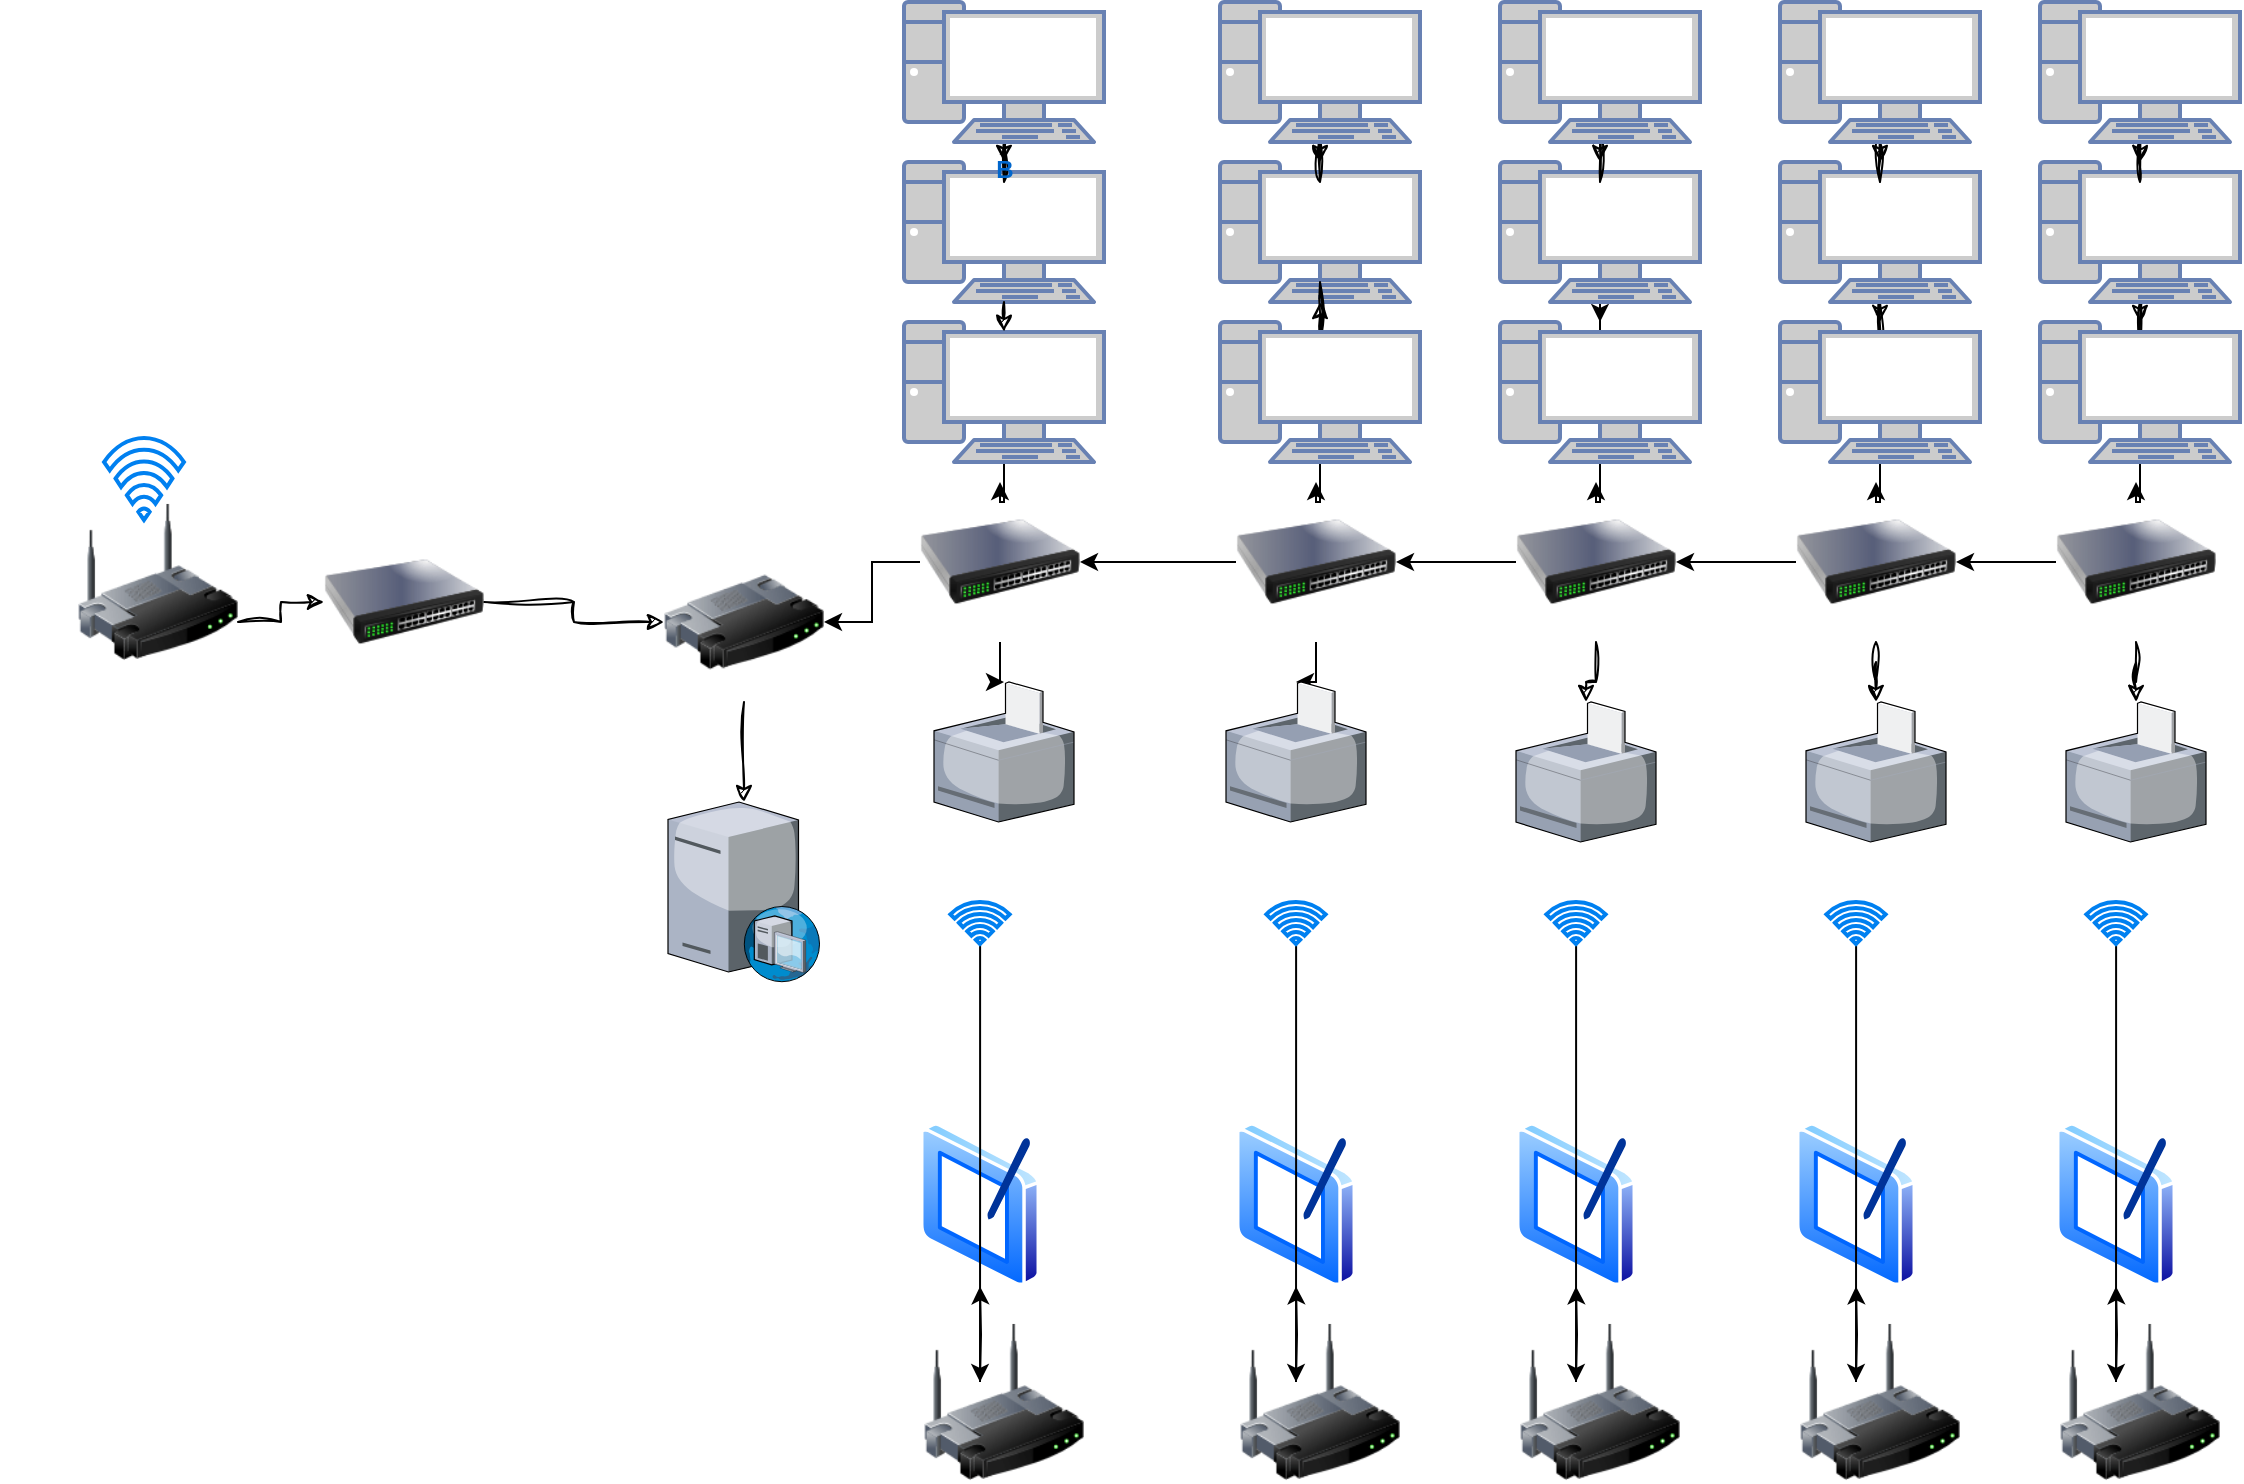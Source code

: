 <mxfile version="22.0.8" type="google">
  <diagram name="Page-1" id="jVmBdrZfugLYESS02I_D">
    <mxGraphModel grid="1" page="1" gridSize="10" guides="1" tooltips="1" connect="1" arrows="1" fold="1" pageScale="1" pageWidth="827" pageHeight="1169" math="0" shadow="0">
      <root>
        <mxCell id="0" />
        <mxCell id="1" parent="0" />
        <mxCell id="2Nrzgp7bzb5i9oUz-8Vb-2" value="" style="fontColor=#0066CC;verticalAlign=top;verticalLabelPosition=bottom;labelPosition=center;align=center;html=1;outlineConnect=0;fillColor=#CCCCCC;strokeColor=#6881B3;gradientColor=none;gradientDirection=north;strokeWidth=2;shape=mxgraph.networks.pc;" vertex="1" parent="1">
          <mxGeometry y="90" width="100" height="70" as="geometry" />
        </mxCell>
        <mxCell id="tthurgM7Ctqyl45bTZbo-19" style="edgeStyle=orthogonalEdgeStyle;rounded=0;sketch=1;hachureGap=4;jiggle=2;curveFitting=1;orthogonalLoop=1;jettySize=auto;html=1;exitX=0.5;exitY=1;exitDx=0;exitDy=0;exitPerimeter=0;fontFamily=Architects Daughter;fontSource=https%3A%2F%2Ffonts.googleapis.com%2Fcss%3Ffamily%3DArchitects%2BDaughter;fontSize=16;" edge="1" parent="1" source="2Nrzgp7bzb5i9oUz-8Vb-3" target="2Nrzgp7bzb5i9oUz-8Vb-2">
          <mxGeometry relative="1" as="geometry" />
        </mxCell>
        <mxCell id="2Nrzgp7bzb5i9oUz-8Vb-3" value="B" style="fontColor=#0066CC;verticalAlign=top;verticalLabelPosition=bottom;labelPosition=center;align=center;html=1;outlineConnect=0;fillColor=#CCCCCC;strokeColor=#6881B3;gradientColor=none;gradientDirection=north;strokeWidth=2;shape=mxgraph.networks.pc;fontFamily=Helvetica;fontStyle=1" vertex="1" parent="1">
          <mxGeometry y="10" width="100" height="70" as="geometry" />
        </mxCell>
        <mxCell id="ZGbP3mjb2TQSnQIAhp2x-68" style="edgeStyle=orthogonalEdgeStyle;rounded=0;orthogonalLoop=1;jettySize=auto;html=1;exitX=0.5;exitY=1;exitDx=0;exitDy=0;exitPerimeter=0;" edge="1" parent="1" source="2Nrzgp7bzb5i9oUz-8Vb-4" target="2Nrzgp7bzb5i9oUz-8Vb-17">
          <mxGeometry relative="1" as="geometry" />
        </mxCell>
        <mxCell id="2Nrzgp7bzb5i9oUz-8Vb-4" value="" style="fontColor=#0066CC;verticalAlign=top;verticalLabelPosition=bottom;labelPosition=center;align=center;html=1;outlineConnect=0;fillColor=#CCCCCC;strokeColor=#6881B3;gradientColor=none;gradientDirection=north;strokeWidth=2;shape=mxgraph.networks.pc;" vertex="1" parent="1">
          <mxGeometry y="170" width="100" height="70" as="geometry" />
        </mxCell>
        <mxCell id="ZGbP3mjb2TQSnQIAhp2x-37" style="edgeStyle=orthogonalEdgeStyle;rounded=0;orthogonalLoop=1;jettySize=auto;html=1;exitX=0;exitY=0.5;exitDx=0;exitDy=0;entryX=1;entryY=0.5;entryDx=0;entryDy=0;" edge="1" parent="1" source="2Nrzgp7bzb5i9oUz-8Vb-17" target="2Nrzgp7bzb5i9oUz-8Vb-21">
          <mxGeometry relative="1" as="geometry">
            <mxPoint x="-290" y="260" as="targetPoint" />
          </mxGeometry>
        </mxCell>
        <mxCell id="ZGbP3mjb2TQSnQIAhp2x-72" style="edgeStyle=orthogonalEdgeStyle;rounded=0;orthogonalLoop=1;jettySize=auto;html=1;exitX=0.5;exitY=1;exitDx=0;exitDy=0;" edge="1" parent="1" source="2Nrzgp7bzb5i9oUz-8Vb-17" target="ZGbP3mjb2TQSnQIAhp2x-62">
          <mxGeometry relative="1" as="geometry" />
        </mxCell>
        <mxCell id="2Nrzgp7bzb5i9oUz-8Vb-17" value="" style="image;html=1;image=img/lib/clip_art/networking/Switch_128x128.png" vertex="1" parent="1">
          <mxGeometry x="8" y="250" width="80" height="80" as="geometry" />
        </mxCell>
        <mxCell id="ZGbP3mjb2TQSnQIAhp2x-6" value="" style="edgeStyle=orthogonalEdgeStyle;rounded=0;orthogonalLoop=1;jettySize=auto;html=1;" edge="1" parent="1" target="2Nrzgp7bzb5i9oUz-8Vb-20">
          <mxGeometry relative="1" as="geometry">
            <mxPoint x="38" y="700" as="sourcePoint" />
          </mxGeometry>
        </mxCell>
        <mxCell id="2Nrzgp7bzb5i9oUz-8Vb-19" value="" style="shape=image;html=1;verticalAlign=top;verticalLabelPosition=bottom;labelBackgroundColor=#ffffff;imageAspect=0;aspect=fixed;image=https://cdn1.iconfinder.com/data/icons/general-9/500/laptop-128.png" vertex="1" parent="1">
          <mxGeometry x="-8" y="470" width="88" height="88" as="geometry" />
        </mxCell>
        <mxCell id="2Nrzgp7bzb5i9oUz-8Vb-20" value="" style="image;aspect=fixed;perimeter=ellipsePerimeter;html=1;align=center;shadow=0;dashed=0;spacingTop=3;image=img/lib/active_directory/tablet_pc.svg;" vertex="1" parent="1">
          <mxGeometry x="8" y="570" width="60" height="82.19" as="geometry" />
        </mxCell>
        <mxCell id="tthurgM7Ctqyl45bTZbo-21" style="edgeStyle=orthogonalEdgeStyle;rounded=0;sketch=1;hachureGap=4;jiggle=2;curveFitting=1;orthogonalLoop=1;jettySize=auto;html=1;exitX=0.5;exitY=1;exitDx=0;exitDy=0;fontFamily=Architects Daughter;fontSource=https%3A%2F%2Ffonts.googleapis.com%2Fcss%3Ffamily%3DArchitects%2BDaughter;fontSize=16;" edge="1" parent="1" source="2Nrzgp7bzb5i9oUz-8Vb-21" target="ZGbP3mjb2TQSnQIAhp2x-2">
          <mxGeometry relative="1" as="geometry" />
        </mxCell>
        <mxCell id="2Nrzgp7bzb5i9oUz-8Vb-21" value="" style="image;html=1;image=img/lib/clip_art/networking/Router_128x128.png" vertex="1" parent="1">
          <mxGeometry x="-120" y="280" width="80" height="80" as="geometry" />
        </mxCell>
        <mxCell id="ZGbP3mjb2TQSnQIAhp2x-2" value="" style="verticalLabelPosition=bottom;sketch=0;aspect=fixed;html=1;verticalAlign=top;strokeColor=none;align=center;outlineConnect=0;shape=mxgraph.citrix.dhcp_server;" vertex="1" parent="1">
          <mxGeometry x="-118" y="410" width="76" height="90" as="geometry" />
        </mxCell>
        <mxCell id="ZGbP3mjb2TQSnQIAhp2x-5" value="" style="edgeStyle=orthogonalEdgeStyle;rounded=0;orthogonalLoop=1;jettySize=auto;html=1;" edge="1" parent="1" source="ZGbP3mjb2TQSnQIAhp2x-4">
          <mxGeometry relative="1" as="geometry">
            <mxPoint x="38" y="700" as="targetPoint" />
          </mxGeometry>
        </mxCell>
        <mxCell id="ZGbP3mjb2TQSnQIAhp2x-4" value="" style="html=1;verticalLabelPosition=bottom;align=center;labelBackgroundColor=#ffffff;verticalAlign=top;strokeWidth=2;strokeColor=#0080F0;shadow=0;dashed=0;shape=mxgraph.ios7.icons.wifi;pointerEvents=1" vertex="1" parent="1">
          <mxGeometry x="23.15" y="460" width="29.7" height="21" as="geometry" />
        </mxCell>
        <mxCell id="ZGbP3mjb2TQSnQIAhp2x-14" value="" style="image;html=1;image=img/lib/clip_art/networking/Wireless_Router_128x128.png" vertex="1" parent="1">
          <mxGeometry x="10" y="670" width="80" height="80" as="geometry" />
        </mxCell>
        <mxCell id="ZGbP3mjb2TQSnQIAhp2x-15" value="" style="fontColor=#0066CC;verticalAlign=top;verticalLabelPosition=bottom;labelPosition=center;align=center;html=1;outlineConnect=0;fillColor=#CCCCCC;strokeColor=#6881B3;gradientColor=none;gradientDirection=north;strokeWidth=2;shape=mxgraph.networks.pc;" vertex="1" parent="1">
          <mxGeometry x="158" y="90" width="100" height="70" as="geometry" />
        </mxCell>
        <mxCell id="tthurgM7Ctqyl45bTZbo-17" style="edgeStyle=orthogonalEdgeStyle;rounded=0;sketch=1;hachureGap=4;jiggle=2;curveFitting=1;orthogonalLoop=1;jettySize=auto;html=1;exitX=0.5;exitY=1;exitDx=0;exitDy=0;exitPerimeter=0;fontFamily=Architects Daughter;fontSource=https%3A%2F%2Ffonts.googleapis.com%2Fcss%3Ffamily%3DArchitects%2BDaughter;fontSize=16;" edge="1" parent="1" source="ZGbP3mjb2TQSnQIAhp2x-16" target="ZGbP3mjb2TQSnQIAhp2x-15">
          <mxGeometry relative="1" as="geometry" />
        </mxCell>
        <mxCell id="ZGbP3mjb2TQSnQIAhp2x-16" value="" style="fontColor=#0066CC;verticalAlign=top;verticalLabelPosition=bottom;labelPosition=center;align=center;html=1;outlineConnect=0;fillColor=#CCCCCC;strokeColor=#6881B3;gradientColor=none;gradientDirection=north;strokeWidth=2;shape=mxgraph.networks.pc;fontFamily=Helvetica;fontStyle=1" vertex="1" parent="1">
          <mxGeometry x="158" y="10" width="100" height="70" as="geometry" />
        </mxCell>
        <mxCell id="ZGbP3mjb2TQSnQIAhp2x-69" style="edgeStyle=orthogonalEdgeStyle;rounded=0;orthogonalLoop=1;jettySize=auto;html=1;exitX=0.5;exitY=1;exitDx=0;exitDy=0;exitPerimeter=0;" edge="1" parent="1" source="ZGbP3mjb2TQSnQIAhp2x-17" target="ZGbP3mjb2TQSnQIAhp2x-18">
          <mxGeometry relative="1" as="geometry" />
        </mxCell>
        <mxCell id="tthurgM7Ctqyl45bTZbo-18" style="edgeStyle=orthogonalEdgeStyle;rounded=0;sketch=1;hachureGap=4;jiggle=2;curveFitting=1;orthogonalLoop=1;jettySize=auto;html=1;exitX=0.5;exitY=0.07;exitDx=0;exitDy=0;exitPerimeter=0;fontFamily=Architects Daughter;fontSource=https%3A%2F%2Ffonts.googleapis.com%2Fcss%3Ffamily%3DArchitects%2BDaughter;fontSize=16;" edge="1" parent="1" source="ZGbP3mjb2TQSnQIAhp2x-17" target="ZGbP3mjb2TQSnQIAhp2x-15">
          <mxGeometry relative="1" as="geometry" />
        </mxCell>
        <mxCell id="ZGbP3mjb2TQSnQIAhp2x-17" value="" style="fontColor=#0066CC;verticalAlign=top;verticalLabelPosition=bottom;labelPosition=center;align=center;html=1;outlineConnect=0;fillColor=#CCCCCC;strokeColor=#6881B3;gradientColor=none;gradientDirection=north;strokeWidth=2;shape=mxgraph.networks.pc;" vertex="1" parent="1">
          <mxGeometry x="158" y="170" width="100" height="70" as="geometry" />
        </mxCell>
        <mxCell id="ZGbP3mjb2TQSnQIAhp2x-38" style="edgeStyle=orthogonalEdgeStyle;rounded=0;orthogonalLoop=1;jettySize=auto;html=1;exitX=0;exitY=0.5;exitDx=0;exitDy=0;entryX=1;entryY=0.5;entryDx=0;entryDy=0;" edge="1" parent="1" source="ZGbP3mjb2TQSnQIAhp2x-18" target="2Nrzgp7bzb5i9oUz-8Vb-17">
          <mxGeometry relative="1" as="geometry" />
        </mxCell>
        <mxCell id="ZGbP3mjb2TQSnQIAhp2x-73" style="edgeStyle=orthogonalEdgeStyle;rounded=0;orthogonalLoop=1;jettySize=auto;html=1;exitX=0.5;exitY=1;exitDx=0;exitDy=0;" edge="1" parent="1" source="ZGbP3mjb2TQSnQIAhp2x-18" target="ZGbP3mjb2TQSnQIAhp2x-64">
          <mxGeometry relative="1" as="geometry" />
        </mxCell>
        <mxCell id="ZGbP3mjb2TQSnQIAhp2x-18" value="" style="image;html=1;image=img/lib/clip_art/networking/Switch_128x128.png" vertex="1" parent="1">
          <mxGeometry x="166" y="250" width="80" height="80" as="geometry" />
        </mxCell>
        <mxCell id="ZGbP3mjb2TQSnQIAhp2x-19" value="" style="edgeStyle=orthogonalEdgeStyle;rounded=0;orthogonalLoop=1;jettySize=auto;html=1;" edge="1" parent="1" target="ZGbP3mjb2TQSnQIAhp2x-21">
          <mxGeometry relative="1" as="geometry">
            <mxPoint x="196" y="700" as="sourcePoint" />
          </mxGeometry>
        </mxCell>
        <mxCell id="ZGbP3mjb2TQSnQIAhp2x-20" value="" style="shape=image;html=1;verticalAlign=top;verticalLabelPosition=bottom;labelBackgroundColor=#ffffff;imageAspect=0;aspect=fixed;image=https://cdn1.iconfinder.com/data/icons/general-9/500/laptop-128.png" vertex="1" parent="1">
          <mxGeometry x="150" y="470" width="88" height="88" as="geometry" />
        </mxCell>
        <mxCell id="ZGbP3mjb2TQSnQIAhp2x-21" value="" style="image;aspect=fixed;perimeter=ellipsePerimeter;html=1;align=center;shadow=0;dashed=0;spacingTop=3;image=img/lib/active_directory/tablet_pc.svg;" vertex="1" parent="1">
          <mxGeometry x="166" y="570" width="60" height="82.19" as="geometry" />
        </mxCell>
        <mxCell id="ZGbP3mjb2TQSnQIAhp2x-22" value="" style="edgeStyle=orthogonalEdgeStyle;rounded=0;orthogonalLoop=1;jettySize=auto;html=1;" edge="1" parent="1" source="ZGbP3mjb2TQSnQIAhp2x-23">
          <mxGeometry relative="1" as="geometry">
            <mxPoint x="196" y="700" as="targetPoint" />
          </mxGeometry>
        </mxCell>
        <mxCell id="ZGbP3mjb2TQSnQIAhp2x-23" value="" style="html=1;verticalLabelPosition=bottom;align=center;labelBackgroundColor=#ffffff;verticalAlign=top;strokeWidth=2;strokeColor=#0080F0;shadow=0;dashed=0;shape=mxgraph.ios7.icons.wifi;pointerEvents=1" vertex="1" parent="1">
          <mxGeometry x="181.15" y="460" width="29.7" height="21" as="geometry" />
        </mxCell>
        <mxCell id="ZGbP3mjb2TQSnQIAhp2x-24" value="" style="image;html=1;image=img/lib/clip_art/networking/Wireless_Router_128x128.png" vertex="1" parent="1">
          <mxGeometry x="168" y="670" width="80" height="80" as="geometry" />
        </mxCell>
        <mxCell id="ZGbP3mjb2TQSnQIAhp2x-70" style="edgeStyle=orthogonalEdgeStyle;rounded=0;orthogonalLoop=1;jettySize=auto;html=1;exitX=0.5;exitY=1;exitDx=0;exitDy=0;exitPerimeter=0;" edge="1" parent="1" source="ZGbP3mjb2TQSnQIAhp2x-25" target="ZGbP3mjb2TQSnQIAhp2x-27">
          <mxGeometry relative="1" as="geometry" />
        </mxCell>
        <mxCell id="ZGbP3mjb2TQSnQIAhp2x-25" value="" style="fontColor=#0066CC;verticalAlign=top;verticalLabelPosition=bottom;labelPosition=center;align=center;html=1;outlineConnect=0;fillColor=#CCCCCC;strokeColor=#6881B3;gradientColor=none;gradientDirection=north;strokeWidth=2;shape=mxgraph.networks.pc;" vertex="1" parent="1">
          <mxGeometry x="298" y="90" width="100" height="70" as="geometry" />
        </mxCell>
        <mxCell id="tthurgM7Ctqyl45bTZbo-16" style="edgeStyle=orthogonalEdgeStyle;rounded=0;sketch=1;hachureGap=4;jiggle=2;curveFitting=1;orthogonalLoop=1;jettySize=auto;html=1;exitX=0.5;exitY=1;exitDx=0;exitDy=0;exitPerimeter=0;fontFamily=Architects Daughter;fontSource=https%3A%2F%2Ffonts.googleapis.com%2Fcss%3Ffamily%3DArchitects%2BDaughter;fontSize=16;" edge="1" parent="1" source="ZGbP3mjb2TQSnQIAhp2x-26" target="ZGbP3mjb2TQSnQIAhp2x-25">
          <mxGeometry relative="1" as="geometry" />
        </mxCell>
        <mxCell id="ZGbP3mjb2TQSnQIAhp2x-26" value="" style="fontColor=#0066CC;verticalAlign=top;verticalLabelPosition=bottom;labelPosition=center;align=center;html=1;outlineConnect=0;fillColor=#CCCCCC;strokeColor=#6881B3;gradientColor=none;gradientDirection=north;strokeWidth=2;shape=mxgraph.networks.pc;fontFamily=Helvetica;fontStyle=1" vertex="1" parent="1">
          <mxGeometry x="298" y="10" width="100" height="70" as="geometry" />
        </mxCell>
        <mxCell id="ZGbP3mjb2TQSnQIAhp2x-74" style="edgeStyle=orthogonalEdgeStyle;rounded=0;orthogonalLoop=1;jettySize=auto;html=1;exitX=0.5;exitY=1;exitDx=0;exitDy=0;exitPerimeter=0;" edge="1" parent="1" source="ZGbP3mjb2TQSnQIAhp2x-27" target="ZGbP3mjb2TQSnQIAhp2x-28">
          <mxGeometry relative="1" as="geometry" />
        </mxCell>
        <mxCell id="ZGbP3mjb2TQSnQIAhp2x-27" value="" style="fontColor=#0066CC;verticalAlign=top;verticalLabelPosition=bottom;labelPosition=center;align=center;html=1;outlineConnect=0;fillColor=#CCCCCC;strokeColor=#6881B3;gradientColor=none;gradientDirection=north;strokeWidth=2;shape=mxgraph.networks.pc;" vertex="1" parent="1">
          <mxGeometry x="298" y="170" width="100" height="70" as="geometry" />
        </mxCell>
        <mxCell id="ZGbP3mjb2TQSnQIAhp2x-39" style="edgeStyle=orthogonalEdgeStyle;rounded=0;orthogonalLoop=1;jettySize=auto;html=1;exitX=0;exitY=0.5;exitDx=0;exitDy=0;" edge="1" parent="1" source="ZGbP3mjb2TQSnQIAhp2x-28" target="ZGbP3mjb2TQSnQIAhp2x-18">
          <mxGeometry relative="1" as="geometry" />
        </mxCell>
        <mxCell id="tthurgM7Ctqyl45bTZbo-9" style="edgeStyle=orthogonalEdgeStyle;rounded=0;sketch=1;hachureGap=4;jiggle=2;curveFitting=1;orthogonalLoop=1;jettySize=auto;html=1;exitX=0.5;exitY=1;exitDx=0;exitDy=0;fontFamily=Architects Daughter;fontSource=https%3A%2F%2Ffonts.googleapis.com%2Fcss%3Ffamily%3DArchitects%2BDaughter;fontSize=16;" edge="1" parent="1" source="ZGbP3mjb2TQSnQIAhp2x-28" target="ZGbP3mjb2TQSnQIAhp2x-65">
          <mxGeometry relative="1" as="geometry" />
        </mxCell>
        <mxCell id="ZGbP3mjb2TQSnQIAhp2x-28" value="" style="image;html=1;image=img/lib/clip_art/networking/Switch_128x128.png" vertex="1" parent="1">
          <mxGeometry x="306" y="250" width="80" height="80" as="geometry" />
        </mxCell>
        <mxCell id="ZGbP3mjb2TQSnQIAhp2x-29" value="" style="edgeStyle=orthogonalEdgeStyle;rounded=0;orthogonalLoop=1;jettySize=auto;html=1;" edge="1" parent="1" target="ZGbP3mjb2TQSnQIAhp2x-31">
          <mxGeometry relative="1" as="geometry">
            <mxPoint x="336" y="700" as="sourcePoint" />
          </mxGeometry>
        </mxCell>
        <mxCell id="ZGbP3mjb2TQSnQIAhp2x-30" value="" style="shape=image;html=1;verticalAlign=top;verticalLabelPosition=bottom;labelBackgroundColor=#ffffff;imageAspect=0;aspect=fixed;image=https://cdn1.iconfinder.com/data/icons/general-9/500/laptop-128.png" vertex="1" parent="1">
          <mxGeometry x="290" y="470" width="88" height="88" as="geometry" />
        </mxCell>
        <mxCell id="ZGbP3mjb2TQSnQIAhp2x-31" value="" style="image;aspect=fixed;perimeter=ellipsePerimeter;html=1;align=center;shadow=0;dashed=0;spacingTop=3;image=img/lib/active_directory/tablet_pc.svg;" vertex="1" parent="1">
          <mxGeometry x="306" y="570" width="60" height="82.19" as="geometry" />
        </mxCell>
        <mxCell id="ZGbP3mjb2TQSnQIAhp2x-32" value="" style="edgeStyle=orthogonalEdgeStyle;rounded=0;orthogonalLoop=1;jettySize=auto;html=1;" edge="1" parent="1" source="ZGbP3mjb2TQSnQIAhp2x-33">
          <mxGeometry relative="1" as="geometry">
            <mxPoint x="336" y="700" as="targetPoint" />
          </mxGeometry>
        </mxCell>
        <mxCell id="ZGbP3mjb2TQSnQIAhp2x-33" value="" style="html=1;verticalLabelPosition=bottom;align=center;labelBackgroundColor=#ffffff;verticalAlign=top;strokeWidth=2;strokeColor=#0080F0;shadow=0;dashed=0;shape=mxgraph.ios7.icons.wifi;pointerEvents=1" vertex="1" parent="1">
          <mxGeometry x="321.15" y="460" width="29.7" height="21" as="geometry" />
        </mxCell>
        <mxCell id="ZGbP3mjb2TQSnQIAhp2x-34" value="" style="image;html=1;image=img/lib/clip_art/networking/Wireless_Router_128x128.png" vertex="1" parent="1">
          <mxGeometry x="308" y="670" width="80" height="80" as="geometry" />
        </mxCell>
        <mxCell id="tthurgM7Ctqyl45bTZbo-12" style="edgeStyle=orthogonalEdgeStyle;rounded=0;sketch=1;hachureGap=4;jiggle=2;curveFitting=1;orthogonalLoop=1;jettySize=auto;html=1;exitX=0.5;exitY=1;exitDx=0;exitDy=0;exitPerimeter=0;fontFamily=Architects Daughter;fontSource=https%3A%2F%2Ffonts.googleapis.com%2Fcss%3Ffamily%3DArchitects%2BDaughter;fontSize=16;" edge="1" parent="1" source="ZGbP3mjb2TQSnQIAhp2x-40" target="ZGbP3mjb2TQSnQIAhp2x-42">
          <mxGeometry relative="1" as="geometry" />
        </mxCell>
        <mxCell id="ZGbP3mjb2TQSnQIAhp2x-40" value="" style="fontColor=#0066CC;verticalAlign=top;verticalLabelPosition=bottom;labelPosition=center;align=center;html=1;outlineConnect=0;fillColor=#CCCCCC;strokeColor=#6881B3;gradientColor=none;gradientDirection=north;strokeWidth=2;shape=mxgraph.networks.pc;" vertex="1" parent="1">
          <mxGeometry x="438" y="90" width="100" height="70" as="geometry" />
        </mxCell>
        <mxCell id="tthurgM7Ctqyl45bTZbo-15" style="edgeStyle=orthogonalEdgeStyle;rounded=0;sketch=1;hachureGap=4;jiggle=2;curveFitting=1;orthogonalLoop=1;jettySize=auto;html=1;exitX=0.5;exitY=1;exitDx=0;exitDy=0;exitPerimeter=0;fontFamily=Architects Daughter;fontSource=https%3A%2F%2Ffonts.googleapis.com%2Fcss%3Ffamily%3DArchitects%2BDaughter;fontSize=16;" edge="1" parent="1" source="ZGbP3mjb2TQSnQIAhp2x-41" target="ZGbP3mjb2TQSnQIAhp2x-40">
          <mxGeometry relative="1" as="geometry" />
        </mxCell>
        <mxCell id="ZGbP3mjb2TQSnQIAhp2x-41" value="" style="fontColor=#0066CC;verticalAlign=top;verticalLabelPosition=bottom;labelPosition=center;align=center;html=1;outlineConnect=0;fillColor=#CCCCCC;strokeColor=#6881B3;gradientColor=none;gradientDirection=north;strokeWidth=2;shape=mxgraph.networks.pc;fontFamily=Helvetica;fontStyle=1" vertex="1" parent="1">
          <mxGeometry x="438" y="10" width="100" height="70" as="geometry" />
        </mxCell>
        <mxCell id="ZGbP3mjb2TQSnQIAhp2x-75" style="edgeStyle=orthogonalEdgeStyle;rounded=0;orthogonalLoop=1;jettySize=auto;html=1;exitX=0.5;exitY=1;exitDx=0;exitDy=0;exitPerimeter=0;" edge="1" parent="1" source="ZGbP3mjb2TQSnQIAhp2x-42" target="ZGbP3mjb2TQSnQIAhp2x-43">
          <mxGeometry relative="1" as="geometry" />
        </mxCell>
        <mxCell id="ZGbP3mjb2TQSnQIAhp2x-42" value="" style="fontColor=#0066CC;verticalAlign=top;verticalLabelPosition=bottom;labelPosition=center;align=center;html=1;outlineConnect=0;fillColor=#CCCCCC;strokeColor=#6881B3;gradientColor=none;gradientDirection=north;strokeWidth=2;shape=mxgraph.networks.pc;" vertex="1" parent="1">
          <mxGeometry x="438" y="170" width="100" height="70" as="geometry" />
        </mxCell>
        <mxCell id="ZGbP3mjb2TQSnQIAhp2x-50" style="edgeStyle=orthogonalEdgeStyle;rounded=0;orthogonalLoop=1;jettySize=auto;html=1;exitX=0;exitY=0.5;exitDx=0;exitDy=0;" edge="1" parent="1" source="ZGbP3mjb2TQSnQIAhp2x-43" target="ZGbP3mjb2TQSnQIAhp2x-28">
          <mxGeometry relative="1" as="geometry" />
        </mxCell>
        <mxCell id="tthurgM7Ctqyl45bTZbo-10" style="edgeStyle=orthogonalEdgeStyle;rounded=0;sketch=1;hachureGap=4;jiggle=2;curveFitting=1;orthogonalLoop=1;jettySize=auto;html=1;exitX=0.5;exitY=1;exitDx=0;exitDy=0;fontFamily=Architects Daughter;fontSource=https%3A%2F%2Ffonts.googleapis.com%2Fcss%3Ffamily%3DArchitects%2BDaughter;fontSize=16;" edge="1" parent="1" source="ZGbP3mjb2TQSnQIAhp2x-43" target="ZGbP3mjb2TQSnQIAhp2x-66">
          <mxGeometry relative="1" as="geometry" />
        </mxCell>
        <mxCell id="ZGbP3mjb2TQSnQIAhp2x-43" value="" style="image;html=1;image=img/lib/clip_art/networking/Switch_128x128.png" vertex="1" parent="1">
          <mxGeometry x="446" y="250" width="80" height="80" as="geometry" />
        </mxCell>
        <mxCell id="ZGbP3mjb2TQSnQIAhp2x-44" value="" style="edgeStyle=orthogonalEdgeStyle;rounded=0;orthogonalLoop=1;jettySize=auto;html=1;" edge="1" parent="1" target="ZGbP3mjb2TQSnQIAhp2x-46">
          <mxGeometry relative="1" as="geometry">
            <mxPoint x="476" y="700" as="sourcePoint" />
          </mxGeometry>
        </mxCell>
        <mxCell id="ZGbP3mjb2TQSnQIAhp2x-45" value="" style="shape=image;html=1;verticalAlign=top;verticalLabelPosition=bottom;labelBackgroundColor=#ffffff;imageAspect=0;aspect=fixed;image=https://cdn1.iconfinder.com/data/icons/general-9/500/laptop-128.png" vertex="1" parent="1">
          <mxGeometry x="430" y="470" width="88" height="88" as="geometry" />
        </mxCell>
        <mxCell id="ZGbP3mjb2TQSnQIAhp2x-46" value="" style="image;aspect=fixed;perimeter=ellipsePerimeter;html=1;align=center;shadow=0;dashed=0;spacingTop=3;image=img/lib/active_directory/tablet_pc.svg;" vertex="1" parent="1">
          <mxGeometry x="446" y="570" width="60" height="82.19" as="geometry" />
        </mxCell>
        <mxCell id="ZGbP3mjb2TQSnQIAhp2x-47" value="" style="edgeStyle=orthogonalEdgeStyle;rounded=0;orthogonalLoop=1;jettySize=auto;html=1;" edge="1" parent="1" source="ZGbP3mjb2TQSnQIAhp2x-48">
          <mxGeometry relative="1" as="geometry">
            <mxPoint x="476" y="700" as="targetPoint" />
          </mxGeometry>
        </mxCell>
        <mxCell id="ZGbP3mjb2TQSnQIAhp2x-48" value="" style="html=1;verticalLabelPosition=bottom;align=center;labelBackgroundColor=#ffffff;verticalAlign=top;strokeWidth=2;strokeColor=#0080F0;shadow=0;dashed=0;shape=mxgraph.ios7.icons.wifi;pointerEvents=1" vertex="1" parent="1">
          <mxGeometry x="461.15" y="460" width="29.7" height="21" as="geometry" />
        </mxCell>
        <mxCell id="ZGbP3mjb2TQSnQIAhp2x-49" value="" style="image;html=1;image=img/lib/clip_art/networking/Wireless_Router_128x128.png" vertex="1" parent="1">
          <mxGeometry x="448" y="670" width="80" height="80" as="geometry" />
        </mxCell>
        <mxCell id="tthurgM7Ctqyl45bTZbo-13" style="edgeStyle=orthogonalEdgeStyle;rounded=0;sketch=1;hachureGap=4;jiggle=2;curveFitting=1;orthogonalLoop=1;jettySize=auto;html=1;exitX=0.5;exitY=1;exitDx=0;exitDy=0;exitPerimeter=0;fontFamily=Architects Daughter;fontSource=https%3A%2F%2Ffonts.googleapis.com%2Fcss%3Ffamily%3DArchitects%2BDaughter;fontSize=16;" edge="1" parent="1" source="ZGbP3mjb2TQSnQIAhp2x-51" target="ZGbP3mjb2TQSnQIAhp2x-53">
          <mxGeometry relative="1" as="geometry" />
        </mxCell>
        <mxCell id="ZGbP3mjb2TQSnQIAhp2x-51" value="" style="fontColor=#0066CC;verticalAlign=top;verticalLabelPosition=bottom;labelPosition=center;align=center;html=1;outlineConnect=0;fillColor=#CCCCCC;strokeColor=#6881B3;gradientColor=none;gradientDirection=north;strokeWidth=2;shape=mxgraph.networks.pc;" vertex="1" parent="1">
          <mxGeometry x="568" y="90" width="100" height="70" as="geometry" />
        </mxCell>
        <mxCell id="tthurgM7Ctqyl45bTZbo-14" style="edgeStyle=orthogonalEdgeStyle;rounded=0;sketch=1;hachureGap=4;jiggle=2;curveFitting=1;orthogonalLoop=1;jettySize=auto;html=1;exitX=0.5;exitY=1;exitDx=0;exitDy=0;exitPerimeter=0;fontFamily=Architects Daughter;fontSource=https%3A%2F%2Ffonts.googleapis.com%2Fcss%3Ffamily%3DArchitects%2BDaughter;fontSize=16;" edge="1" parent="1" source="ZGbP3mjb2TQSnQIAhp2x-52" target="ZGbP3mjb2TQSnQIAhp2x-51">
          <mxGeometry relative="1" as="geometry" />
        </mxCell>
        <mxCell id="ZGbP3mjb2TQSnQIAhp2x-52" value="" style="fontColor=#0066CC;verticalAlign=top;verticalLabelPosition=bottom;labelPosition=center;align=center;html=1;outlineConnect=0;fillColor=#CCCCCC;strokeColor=#6881B3;gradientColor=none;gradientDirection=north;strokeWidth=2;shape=mxgraph.networks.pc;fontFamily=Helvetica;fontStyle=1" vertex="1" parent="1">
          <mxGeometry x="568" y="10" width="100" height="70" as="geometry" />
        </mxCell>
        <mxCell id="ZGbP3mjb2TQSnQIAhp2x-77" style="edgeStyle=orthogonalEdgeStyle;rounded=0;orthogonalLoop=1;jettySize=auto;html=1;exitX=0.5;exitY=1;exitDx=0;exitDy=0;exitPerimeter=0;" edge="1" parent="1" source="ZGbP3mjb2TQSnQIAhp2x-53" target="ZGbP3mjb2TQSnQIAhp2x-54">
          <mxGeometry relative="1" as="geometry" />
        </mxCell>
        <mxCell id="ZGbP3mjb2TQSnQIAhp2x-53" value="" style="fontColor=#0066CC;verticalAlign=top;verticalLabelPosition=bottom;labelPosition=center;align=center;html=1;outlineConnect=0;fillColor=#CCCCCC;strokeColor=#6881B3;gradientColor=none;gradientDirection=north;strokeWidth=2;shape=mxgraph.networks.pc;" vertex="1" parent="1">
          <mxGeometry x="568" y="170" width="100" height="70" as="geometry" />
        </mxCell>
        <mxCell id="ZGbP3mjb2TQSnQIAhp2x-61" style="edgeStyle=orthogonalEdgeStyle;rounded=0;orthogonalLoop=1;jettySize=auto;html=1;exitX=0;exitY=0.5;exitDx=0;exitDy=0;" edge="1" parent="1" source="ZGbP3mjb2TQSnQIAhp2x-54" target="ZGbP3mjb2TQSnQIAhp2x-43">
          <mxGeometry relative="1" as="geometry" />
        </mxCell>
        <mxCell id="tthurgM7Ctqyl45bTZbo-11" style="edgeStyle=orthogonalEdgeStyle;rounded=0;sketch=1;hachureGap=4;jiggle=2;curveFitting=1;orthogonalLoop=1;jettySize=auto;html=1;exitX=0.5;exitY=1;exitDx=0;exitDy=0;fontFamily=Architects Daughter;fontSource=https%3A%2F%2Ffonts.googleapis.com%2Fcss%3Ffamily%3DArchitects%2BDaughter;fontSize=16;" edge="1" parent="1" source="ZGbP3mjb2TQSnQIAhp2x-54" target="ZGbP3mjb2TQSnQIAhp2x-67">
          <mxGeometry relative="1" as="geometry" />
        </mxCell>
        <mxCell id="ZGbP3mjb2TQSnQIAhp2x-54" value="" style="image;html=1;image=img/lib/clip_art/networking/Switch_128x128.png" vertex="1" parent="1">
          <mxGeometry x="576" y="250" width="80" height="80" as="geometry" />
        </mxCell>
        <mxCell id="ZGbP3mjb2TQSnQIAhp2x-55" value="" style="edgeStyle=orthogonalEdgeStyle;rounded=0;orthogonalLoop=1;jettySize=auto;html=1;" edge="1" parent="1" target="ZGbP3mjb2TQSnQIAhp2x-57">
          <mxGeometry relative="1" as="geometry">
            <mxPoint x="606" y="700" as="sourcePoint" />
          </mxGeometry>
        </mxCell>
        <mxCell id="ZGbP3mjb2TQSnQIAhp2x-56" value="" style="shape=image;html=1;verticalAlign=top;verticalLabelPosition=bottom;labelBackgroundColor=#ffffff;imageAspect=0;aspect=fixed;image=https://cdn1.iconfinder.com/data/icons/general-9/500/laptop-128.png" vertex="1" parent="1">
          <mxGeometry x="560" y="470" width="88" height="88" as="geometry" />
        </mxCell>
        <mxCell id="ZGbP3mjb2TQSnQIAhp2x-57" value="" style="image;aspect=fixed;perimeter=ellipsePerimeter;html=1;align=center;shadow=0;dashed=0;spacingTop=3;image=img/lib/active_directory/tablet_pc.svg;" vertex="1" parent="1">
          <mxGeometry x="576" y="570" width="60" height="82.19" as="geometry" />
        </mxCell>
        <mxCell id="ZGbP3mjb2TQSnQIAhp2x-58" value="" style="edgeStyle=orthogonalEdgeStyle;rounded=0;orthogonalLoop=1;jettySize=auto;html=1;" edge="1" parent="1" source="ZGbP3mjb2TQSnQIAhp2x-59">
          <mxGeometry relative="1" as="geometry">
            <mxPoint x="606" y="700" as="targetPoint" />
          </mxGeometry>
        </mxCell>
        <mxCell id="ZGbP3mjb2TQSnQIAhp2x-59" value="" style="html=1;verticalLabelPosition=bottom;align=center;labelBackgroundColor=#ffffff;verticalAlign=top;strokeWidth=2;strokeColor=#0080F0;shadow=0;dashed=0;shape=mxgraph.ios7.icons.wifi;pointerEvents=1" vertex="1" parent="1">
          <mxGeometry x="591.15" y="460" width="29.7" height="21" as="geometry" />
        </mxCell>
        <mxCell id="ZGbP3mjb2TQSnQIAhp2x-60" value="" style="image;html=1;image=img/lib/clip_art/networking/Wireless_Router_128x128.png" vertex="1" parent="1">
          <mxGeometry x="578" y="670" width="80" height="80" as="geometry" />
        </mxCell>
        <mxCell id="ZGbP3mjb2TQSnQIAhp2x-62" value="" style="verticalLabelPosition=bottom;sketch=0;aspect=fixed;html=1;verticalAlign=top;strokeColor=none;align=center;outlineConnect=0;shape=mxgraph.citrix.printer;" vertex="1" parent="1">
          <mxGeometry x="15" y="350" width="70" height="70" as="geometry" />
        </mxCell>
        <mxCell id="ZGbP3mjb2TQSnQIAhp2x-64" value="" style="verticalLabelPosition=bottom;sketch=0;aspect=fixed;html=1;verticalAlign=top;strokeColor=none;align=center;outlineConnect=0;shape=mxgraph.citrix.printer;" vertex="1" parent="1">
          <mxGeometry x="161" y="350" width="70" height="70" as="geometry" />
        </mxCell>
        <mxCell id="ZGbP3mjb2TQSnQIAhp2x-65" value="" style="verticalLabelPosition=bottom;sketch=0;aspect=fixed;html=1;verticalAlign=top;strokeColor=none;align=center;outlineConnect=0;shape=mxgraph.citrix.printer;" vertex="1" parent="1">
          <mxGeometry x="306" y="360" width="70" height="70" as="geometry" />
        </mxCell>
        <mxCell id="ZGbP3mjb2TQSnQIAhp2x-66" value="" style="verticalLabelPosition=bottom;sketch=0;aspect=fixed;html=1;verticalAlign=top;strokeColor=none;align=center;outlineConnect=0;shape=mxgraph.citrix.printer;" vertex="1" parent="1">
          <mxGeometry x="451" y="360" width="70" height="70" as="geometry" />
        </mxCell>
        <mxCell id="ZGbP3mjb2TQSnQIAhp2x-67" value="" style="verticalLabelPosition=bottom;sketch=0;aspect=fixed;html=1;verticalAlign=top;strokeColor=none;align=center;outlineConnect=0;shape=mxgraph.citrix.printer;" vertex="1" parent="1">
          <mxGeometry x="581" y="360" width="70" height="70" as="geometry" />
        </mxCell>
        <mxCell id="tthurgM7Ctqyl45bTZbo-7" style="edgeStyle=orthogonalEdgeStyle;rounded=0;sketch=1;hachureGap=4;jiggle=2;curveFitting=1;orthogonalLoop=1;jettySize=auto;html=1;exitX=1;exitY=0.5;exitDx=0;exitDy=0;entryX=0;entryY=0.5;entryDx=0;entryDy=0;fontFamily=Architects Daughter;fontSource=https%3A%2F%2Ffonts.googleapis.com%2Fcss%3Ffamily%3DArchitects%2BDaughter;fontSize=16;" edge="1" parent="1" source="tthurgM7Ctqyl45bTZbo-1" target="2Nrzgp7bzb5i9oUz-8Vb-21">
          <mxGeometry relative="1" as="geometry" />
        </mxCell>
        <mxCell id="tthurgM7Ctqyl45bTZbo-1" value="" style="image;html=1;image=img/lib/clip_art/networking/Switch_128x128.png" vertex="1" parent="1">
          <mxGeometry x="-290" y="270" width="80" height="80" as="geometry" />
        </mxCell>
        <mxCell id="tthurgM7Ctqyl45bTZbo-6" style="edgeStyle=orthogonalEdgeStyle;rounded=0;sketch=1;hachureGap=4;jiggle=2;curveFitting=1;orthogonalLoop=1;jettySize=auto;html=1;exitX=1;exitY=0.75;exitDx=0;exitDy=0;fontFamily=Architects Daughter;fontSource=https%3A%2F%2Ffonts.googleapis.com%2Fcss%3Ffamily%3DArchitects%2BDaughter;fontSize=16;" edge="1" parent="1" source="tthurgM7Ctqyl45bTZbo-2" target="tthurgM7Ctqyl45bTZbo-1">
          <mxGeometry relative="1" as="geometry" />
        </mxCell>
        <mxCell id="tthurgM7Ctqyl45bTZbo-2" value="" style="image;html=1;image=img/lib/clip_art/networking/Wireless_Router_128x128.png" vertex="1" parent="1">
          <mxGeometry x="-413" y="260" width="80" height="80" as="geometry" />
        </mxCell>
        <mxCell id="tthurgM7Ctqyl45bTZbo-3" value="" style="shape=image;html=1;verticalAlign=top;verticalLabelPosition=bottom;labelBackgroundColor=#ffffff;imageAspect=0;aspect=fixed;image=https://cdn4.iconfinder.com/data/icons/ionicons/512/icon-iphone-128.png;sketch=1;hachureGap=4;jiggle=2;curveFitting=1;fontFamily=Architects Daughter;fontSource=https%3A%2F%2Ffonts.googleapis.com%2Fcss%3Ffamily%3DArchitects%2BDaughter;fontSize=20;" vertex="1" parent="1">
          <mxGeometry x="-452" y="150" width="78" height="78" as="geometry" />
        </mxCell>
        <mxCell id="tthurgM7Ctqyl45bTZbo-4" value="" style="shape=image;html=1;verticalAlign=top;verticalLabelPosition=bottom;labelBackgroundColor=#ffffff;imageAspect=0;aspect=fixed;image=https://cdn4.iconfinder.com/data/icons/ionicons/512/icon-iphone-128.png;sketch=1;hachureGap=4;jiggle=2;curveFitting=1;fontFamily=Architects Daughter;fontSource=https%3A%2F%2Ffonts.googleapis.com%2Fcss%3Ffamily%3DArchitects%2BDaughter;fontSize=20;" vertex="1" parent="1">
          <mxGeometry x="-382" y="150" width="78" height="78" as="geometry" />
        </mxCell>
        <mxCell id="tthurgM7Ctqyl45bTZbo-5" value="" style="html=1;verticalLabelPosition=bottom;align=center;labelBackgroundColor=#ffffff;verticalAlign=top;strokeWidth=2;strokeColor=#0080F0;shadow=0;dashed=0;shape=mxgraph.ios7.icons.wifi;pointerEvents=1" vertex="1" parent="1">
          <mxGeometry x="-400" y="228" width="40" height="41" as="geometry" />
        </mxCell>
        <mxCell id="tthurgM7Ctqyl45bTZbo-20" style="edgeStyle=orthogonalEdgeStyle;rounded=0;sketch=1;hachureGap=4;jiggle=2;curveFitting=1;orthogonalLoop=1;jettySize=auto;html=1;exitX=0.5;exitY=1;exitDx=0;exitDy=0;exitPerimeter=0;entryX=0.5;entryY=0.07;entryDx=0;entryDy=0;entryPerimeter=0;fontFamily=Architects Daughter;fontSource=https%3A%2F%2Ffonts.googleapis.com%2Fcss%3Ffamily%3DArchitects%2BDaughter;fontSize=16;" edge="1" parent="1" source="2Nrzgp7bzb5i9oUz-8Vb-2" target="2Nrzgp7bzb5i9oUz-8Vb-4">
          <mxGeometry relative="1" as="geometry" />
        </mxCell>
      </root>
    </mxGraphModel>
  </diagram>
</mxfile>
